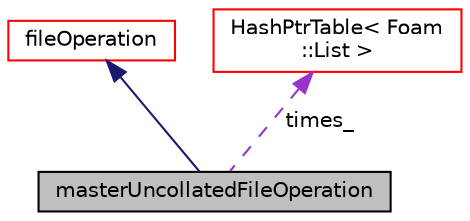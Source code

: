 digraph "masterUncollatedFileOperation"
{
  bgcolor="transparent";
  edge [fontname="Helvetica",fontsize="10",labelfontname="Helvetica",labelfontsize="10"];
  node [fontname="Helvetica",fontsize="10",shape=record];
  Node1 [label="masterUncollatedFileOperation",height=0.2,width=0.4,color="black", fillcolor="grey75", style="filled" fontcolor="black"];
  Node2 -> Node1 [dir="back",color="midnightblue",fontsize="10",style="solid",fontname="Helvetica"];
  Node2 [label="fileOperation",height=0.2,width=0.4,color="red",URL="$classFoam_1_1fileOperation.html",tooltip="An encapsulation of filesystem-related operations. "];
  Node3 -> Node1 [dir="back",color="darkorchid3",fontsize="10",style="dashed",label=" times_" ,fontname="Helvetica"];
  Node3 [label="HashPtrTable\< Foam\l::List \>",height=0.2,width=0.4,color="red",URL="$classFoam_1_1HashPtrTable.html"];
}
